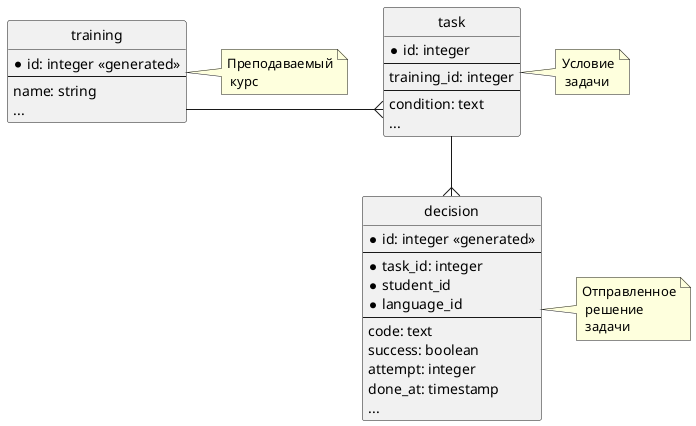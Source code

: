 @startuml "ER 2 cert"

skinparam linetype ortho
hide circle


entity task {
    * id: integer
    --
    training_id: integer
    --
    condition: text
    ...
}

entity decision {
    *id: integer <<generated>> 
    --
    *task_id: integer
    *student_id
    *language_id
    --
    code: text
    success: boolean
    attempt: integer
    done_at: timestamp
    ...
}


entity training {
    * id: integer <<generated>>
    --
    name: string
    ...
}

task --{ decision
task }-l- training


note right of decision: Отправленное\n решение\n задачи
note right of training: Преподаваемый\n курс
note right of task: Условие\n задачи
@enduml
